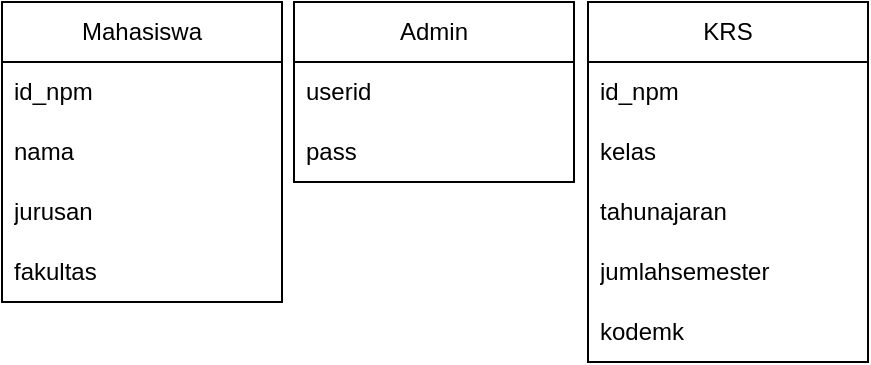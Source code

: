 <mxfile version="26.2.9">
  <diagram name="Page-1" id="m8aM6dtleFyoJC6IYVf6">
    <mxGraphModel dx="526" dy="254" grid="0" gridSize="10" guides="1" tooltips="1" connect="1" arrows="1" fold="1" page="0" pageScale="1" pageWidth="850" pageHeight="1100" math="0" shadow="0">
      <root>
        <mxCell id="0" />
        <mxCell id="1" parent="0" />
        <mxCell id="wPr815SkSwhtlgaT7PUA-1" value="Mahasiswa" style="swimlane;fontStyle=0;childLayout=stackLayout;horizontal=1;startSize=30;horizontalStack=0;resizeParent=1;resizeParentMax=0;resizeLast=0;collapsible=1;marginBottom=0;whiteSpace=wrap;html=1;" vertex="1" parent="1">
          <mxGeometry x="129" y="74" width="140" height="150" as="geometry">
            <mxRectangle x="129" y="74" width="95" height="30" as="alternateBounds" />
          </mxGeometry>
        </mxCell>
        <mxCell id="wPr815SkSwhtlgaT7PUA-2" value="id_npm" style="text;strokeColor=none;fillColor=none;align=left;verticalAlign=middle;spacingLeft=4;spacingRight=4;overflow=hidden;points=[[0,0.5],[1,0.5]];portConstraint=eastwest;rotatable=0;whiteSpace=wrap;html=1;" vertex="1" parent="wPr815SkSwhtlgaT7PUA-1">
          <mxGeometry y="30" width="140" height="30" as="geometry" />
        </mxCell>
        <mxCell id="wPr815SkSwhtlgaT7PUA-3" value="nama" style="text;strokeColor=none;fillColor=none;align=left;verticalAlign=middle;spacingLeft=4;spacingRight=4;overflow=hidden;points=[[0,0.5],[1,0.5]];portConstraint=eastwest;rotatable=0;whiteSpace=wrap;html=1;" vertex="1" parent="wPr815SkSwhtlgaT7PUA-1">
          <mxGeometry y="60" width="140" height="30" as="geometry" />
        </mxCell>
        <mxCell id="wPr815SkSwhtlgaT7PUA-4" value="jurusan" style="text;strokeColor=none;fillColor=none;align=left;verticalAlign=middle;spacingLeft=4;spacingRight=4;overflow=hidden;points=[[0,0.5],[1,0.5]];portConstraint=eastwest;rotatable=0;whiteSpace=wrap;html=1;" vertex="1" parent="wPr815SkSwhtlgaT7PUA-1">
          <mxGeometry y="90" width="140" height="30" as="geometry" />
        </mxCell>
        <mxCell id="wPr815SkSwhtlgaT7PUA-5" value="fakultas" style="text;strokeColor=none;fillColor=none;align=left;verticalAlign=middle;spacingLeft=4;spacingRight=4;overflow=hidden;points=[[0,0.5],[1,0.5]];portConstraint=eastwest;rotatable=0;whiteSpace=wrap;html=1;" vertex="1" parent="wPr815SkSwhtlgaT7PUA-1">
          <mxGeometry y="120" width="140" height="30" as="geometry" />
        </mxCell>
        <mxCell id="wPr815SkSwhtlgaT7PUA-6" value="Admin" style="swimlane;fontStyle=0;childLayout=stackLayout;horizontal=1;startSize=30;horizontalStack=0;resizeParent=1;resizeParentMax=0;resizeLast=0;collapsible=1;marginBottom=0;whiteSpace=wrap;html=1;" vertex="1" parent="1">
          <mxGeometry x="275" y="74" width="140" height="90" as="geometry">
            <mxRectangle x="275" y="74" width="95" height="30" as="alternateBounds" />
          </mxGeometry>
        </mxCell>
        <mxCell id="wPr815SkSwhtlgaT7PUA-7" value="userid" style="text;strokeColor=none;fillColor=none;align=left;verticalAlign=middle;spacingLeft=4;spacingRight=4;overflow=hidden;points=[[0,0.5],[1,0.5]];portConstraint=eastwest;rotatable=0;whiteSpace=wrap;html=1;" vertex="1" parent="wPr815SkSwhtlgaT7PUA-6">
          <mxGeometry y="30" width="140" height="30" as="geometry" />
        </mxCell>
        <mxCell id="wPr815SkSwhtlgaT7PUA-8" value="pass" style="text;strokeColor=none;fillColor=none;align=left;verticalAlign=middle;spacingLeft=4;spacingRight=4;overflow=hidden;points=[[0,0.5],[1,0.5]];portConstraint=eastwest;rotatable=0;whiteSpace=wrap;html=1;" vertex="1" parent="wPr815SkSwhtlgaT7PUA-6">
          <mxGeometry y="60" width="140" height="30" as="geometry" />
        </mxCell>
        <mxCell id="wPr815SkSwhtlgaT7PUA-11" value="KRS" style="swimlane;fontStyle=0;childLayout=stackLayout;horizontal=1;startSize=30;horizontalStack=0;resizeParent=1;resizeParentMax=0;resizeLast=0;collapsible=1;marginBottom=0;whiteSpace=wrap;html=1;" vertex="1" parent="1">
          <mxGeometry x="422" y="74" width="140" height="180" as="geometry">
            <mxRectangle x="422" y="74" width="95" height="30" as="alternateBounds" />
          </mxGeometry>
        </mxCell>
        <mxCell id="wPr815SkSwhtlgaT7PUA-12" value="id_npm" style="text;strokeColor=none;fillColor=none;align=left;verticalAlign=middle;spacingLeft=4;spacingRight=4;overflow=hidden;points=[[0,0.5],[1,0.5]];portConstraint=eastwest;rotatable=0;whiteSpace=wrap;html=1;" vertex="1" parent="wPr815SkSwhtlgaT7PUA-11">
          <mxGeometry y="30" width="140" height="30" as="geometry" />
        </mxCell>
        <mxCell id="wPr815SkSwhtlgaT7PUA-13" value="kelas" style="text;strokeColor=none;fillColor=none;align=left;verticalAlign=middle;spacingLeft=4;spacingRight=4;overflow=hidden;points=[[0,0.5],[1,0.5]];portConstraint=eastwest;rotatable=0;whiteSpace=wrap;html=1;" vertex="1" parent="wPr815SkSwhtlgaT7PUA-11">
          <mxGeometry y="60" width="140" height="30" as="geometry" />
        </mxCell>
        <mxCell id="wPr815SkSwhtlgaT7PUA-15" value="tahunajaran" style="text;strokeColor=none;fillColor=none;align=left;verticalAlign=middle;spacingLeft=4;spacingRight=4;overflow=hidden;points=[[0,0.5],[1,0.5]];portConstraint=eastwest;rotatable=0;whiteSpace=wrap;html=1;" vertex="1" parent="wPr815SkSwhtlgaT7PUA-11">
          <mxGeometry y="90" width="140" height="30" as="geometry" />
        </mxCell>
        <mxCell id="wPr815SkSwhtlgaT7PUA-16" value="jumlahsemester" style="text;strokeColor=none;fillColor=none;align=left;verticalAlign=middle;spacingLeft=4;spacingRight=4;overflow=hidden;points=[[0,0.5],[1,0.5]];portConstraint=eastwest;rotatable=0;whiteSpace=wrap;html=1;" vertex="1" parent="wPr815SkSwhtlgaT7PUA-11">
          <mxGeometry y="120" width="140" height="30" as="geometry" />
        </mxCell>
        <mxCell id="wPr815SkSwhtlgaT7PUA-17" value="kodemk" style="text;strokeColor=none;fillColor=none;align=left;verticalAlign=middle;spacingLeft=4;spacingRight=4;overflow=hidden;points=[[0,0.5],[1,0.5]];portConstraint=eastwest;rotatable=0;whiteSpace=wrap;html=1;" vertex="1" parent="wPr815SkSwhtlgaT7PUA-11">
          <mxGeometry y="150" width="140" height="30" as="geometry" />
        </mxCell>
      </root>
    </mxGraphModel>
  </diagram>
</mxfile>
